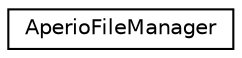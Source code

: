 digraph G
{
  edge [fontname="Helvetica",fontsize="10",labelfontname="Helvetica",labelfontsize="10"];
  node [fontname="Helvetica",fontsize="10",shape=record];
  rankdir=LR;
  Node1 [label="AperioFileManager",height=0.2,width=0.4,color="black", fillcolor="white", style="filled",URL="$class_aperio_file_manager.html"];
}
